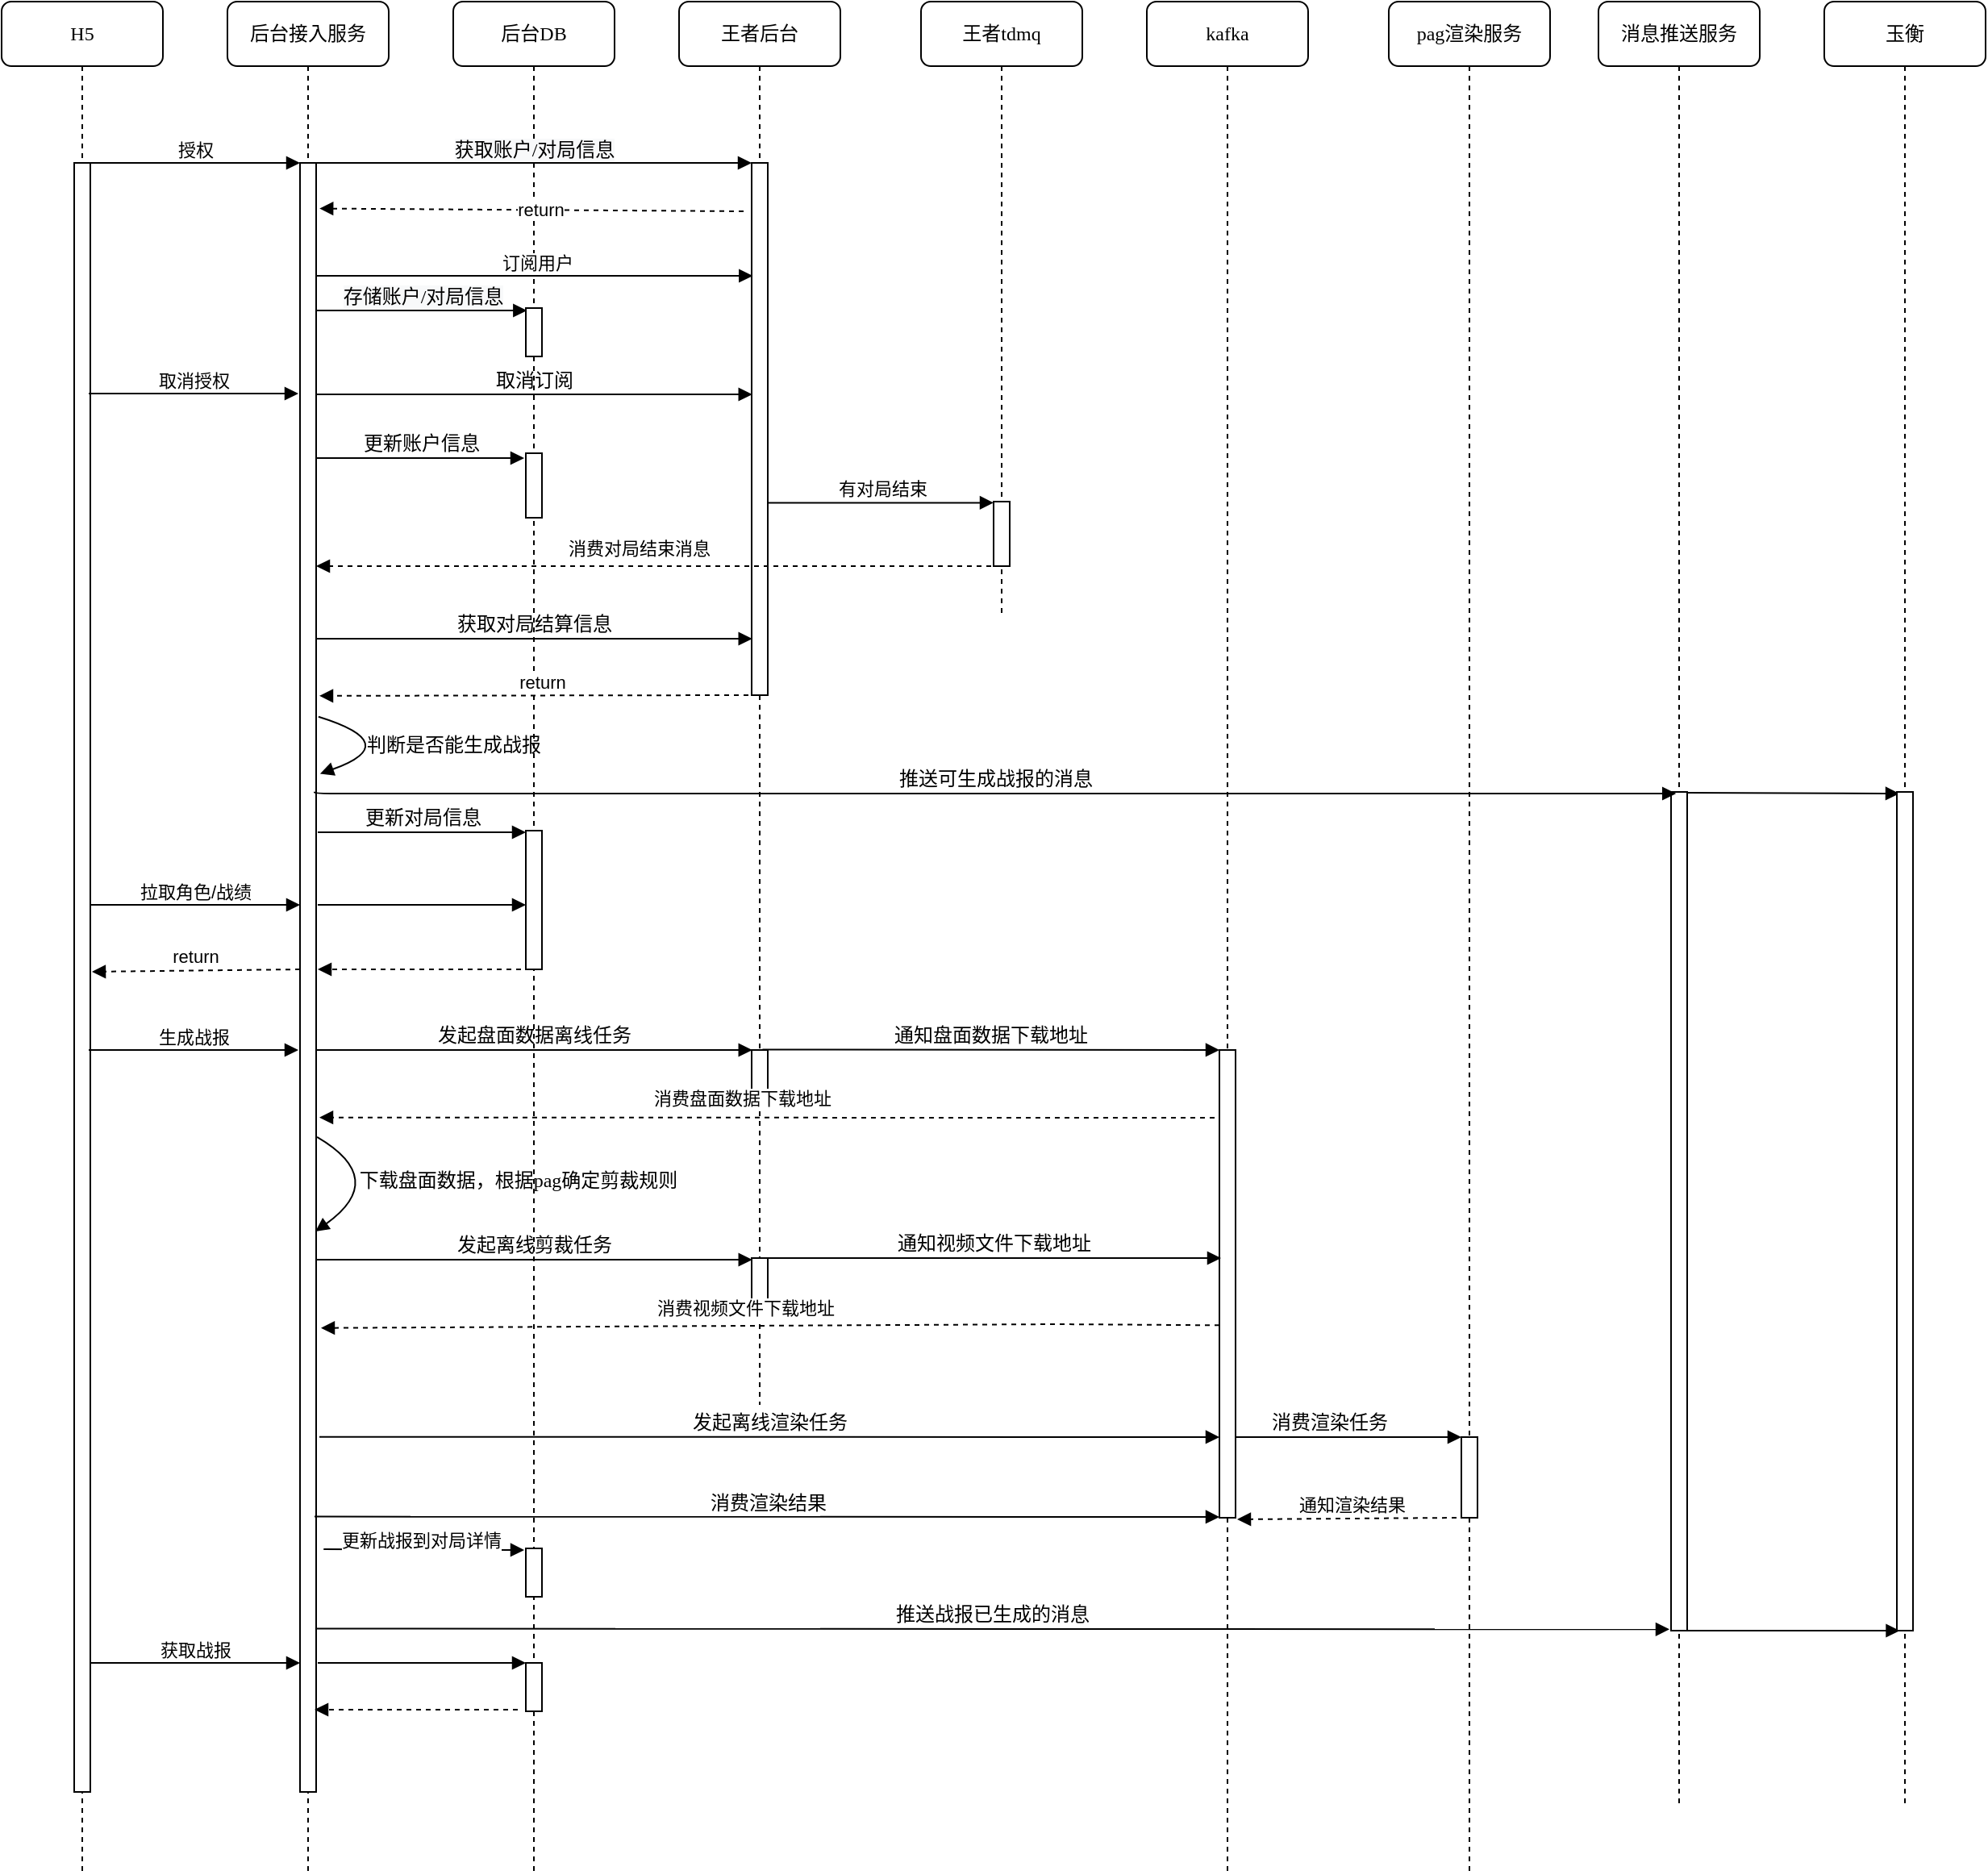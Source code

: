 <mxfile version="16.2.2" type="github">
  <diagram id="kgpKYQtTHZ0yAKxKKP6v" name="Page-1">
    <mxGraphModel dx="2062" dy="1122" grid="1" gridSize="10" guides="1" tooltips="1" connect="1" arrows="1" fold="1" page="1" pageScale="1" pageWidth="850" pageHeight="1100" math="0" shadow="0">
      <root>
        <mxCell id="0" />
        <mxCell id="1" parent="0" />
        <mxCell id="gCQaK-iXbJbx7i7A2uzR-228" value="后台接入服务" style="shape=umlLifeline;perimeter=lifelinePerimeter;whiteSpace=wrap;html=1;container=1;collapsible=0;recursiveResize=0;outlineConnect=0;rounded=1;shadow=0;comic=0;labelBackgroundColor=none;strokeWidth=1;fontFamily=Verdana;fontSize=12;align=center;" vertex="1" parent="1">
          <mxGeometry x="250" y="90" width="100" height="1160" as="geometry" />
        </mxCell>
        <mxCell id="gCQaK-iXbJbx7i7A2uzR-229" style="edgeStyle=orthogonalEdgeStyle;curved=1;orthogonalLoop=1;jettySize=auto;html=1;align=center;verticalAlign=bottom;" edge="1" parent="gCQaK-iXbJbx7i7A2uzR-228" source="gCQaK-iXbJbx7i7A2uzR-230" target="gCQaK-iXbJbx7i7A2uzR-228">
          <mxGeometry relative="1" as="geometry">
            <Array as="points">
              <mxPoint x="50" y="940" />
              <mxPoint x="50" y="940" />
            </Array>
          </mxGeometry>
        </mxCell>
        <mxCell id="gCQaK-iXbJbx7i7A2uzR-230" value="" style="html=1;points=[];perimeter=orthogonalPerimeter;rounded=0;shadow=0;comic=0;labelBackgroundColor=none;strokeWidth=1;fontFamily=Verdana;fontSize=12;align=center;" vertex="1" parent="gCQaK-iXbJbx7i7A2uzR-228">
          <mxGeometry x="45" y="100" width="10" height="1010" as="geometry" />
        </mxCell>
        <mxCell id="gCQaK-iXbJbx7i7A2uzR-231" value="判断是否能生成战报" style="html=1;verticalAlign=bottom;endArrow=block;entryX=1.245;entryY=0.375;labelBackgroundColor=none;fontFamily=Verdana;fontSize=12;edgeStyle=elbowEdgeStyle;elbow=vertical;exitX=1.145;exitY=0.34;exitDx=0;exitDy=0;exitPerimeter=0;entryDx=0;entryDy=0;entryPerimeter=0;curved=1;align=center;" edge="1" parent="gCQaK-iXbJbx7i7A2uzR-228" source="gCQaK-iXbJbx7i7A2uzR-230" target="gCQaK-iXbJbx7i7A2uzR-230">
          <mxGeometry x="0.002" y="32" relative="1" as="geometry">
            <mxPoint x="64.62" y="420" as="sourcePoint" />
            <mxPoint x="335.37" y="420.06" as="targetPoint" />
            <Array as="points">
              <mxPoint x="110" y="460" />
            </Array>
            <mxPoint x="19" y="-20" as="offset" />
          </mxGeometry>
        </mxCell>
        <mxCell id="gCQaK-iXbJbx7i7A2uzR-232" value="下载盘面数据，根据pag确定剪裁规则" style="html=1;verticalAlign=bottom;endArrow=block;entryX=0.955;entryY=0.656;labelBackgroundColor=none;fontFamily=Verdana;fontSize=12;edgeStyle=elbowEdgeStyle;elbow=horizontal;entryDx=0;entryDy=0;entryPerimeter=0;curved=1;exitX=1.055;exitY=0.598;exitDx=0;exitDy=0;exitPerimeter=0;" edge="1" parent="gCQaK-iXbJbx7i7A2uzR-228" source="gCQaK-iXbJbx7i7A2uzR-230" target="gCQaK-iXbJbx7i7A2uzR-230">
          <mxGeometry x="-0.041" y="81" relative="1" as="geometry">
            <mxPoint x="56" y="740" as="sourcePoint" />
            <mxPoint x="56.27" y="791" as="targetPoint" />
            <Array as="points">
              <mxPoint x="100" y="730" />
            </Array>
            <mxPoint x="33" y="-56" as="offset" />
          </mxGeometry>
        </mxCell>
        <mxCell id="gCQaK-iXbJbx7i7A2uzR-233" value="王者后台" style="shape=umlLifeline;perimeter=lifelinePerimeter;whiteSpace=wrap;html=1;container=1;collapsible=0;recursiveResize=0;outlineConnect=0;rounded=1;shadow=0;comic=0;labelBackgroundColor=none;strokeWidth=1;fontFamily=Verdana;fontSize=12;align=center;" vertex="1" parent="1">
          <mxGeometry x="530" y="90" width="100" height="870" as="geometry" />
        </mxCell>
        <mxCell id="gCQaK-iXbJbx7i7A2uzR-234" value="王者tdmq" style="shape=umlLifeline;perimeter=lifelinePerimeter;whiteSpace=wrap;html=1;container=1;collapsible=0;recursiveResize=0;outlineConnect=0;rounded=1;shadow=0;comic=0;labelBackgroundColor=none;strokeWidth=1;fontFamily=Verdana;fontSize=12;align=center;" vertex="1" parent="1">
          <mxGeometry x="680" y="90" width="100" height="380" as="geometry" />
        </mxCell>
        <mxCell id="gCQaK-iXbJbx7i7A2uzR-235" value="kafka" style="shape=umlLifeline;perimeter=lifelinePerimeter;whiteSpace=wrap;html=1;container=1;collapsible=0;recursiveResize=0;outlineConnect=0;rounded=1;shadow=0;comic=0;labelBackgroundColor=none;strokeWidth=1;fontFamily=Verdana;fontSize=12;align=center;" vertex="1" parent="1">
          <mxGeometry x="820" y="90" width="100" height="1160" as="geometry" />
        </mxCell>
        <mxCell id="gCQaK-iXbJbx7i7A2uzR-236" value="pag渲染服务" style="shape=umlLifeline;perimeter=lifelinePerimeter;whiteSpace=wrap;html=1;container=1;collapsible=0;recursiveResize=0;outlineConnect=0;rounded=1;shadow=0;comic=0;labelBackgroundColor=none;strokeWidth=1;fontFamily=Verdana;fontSize=12;align=center;" vertex="1" parent="1">
          <mxGeometry x="970" y="90" width="100" height="1160" as="geometry" />
        </mxCell>
        <mxCell id="gCQaK-iXbJbx7i7A2uzR-237" value="消息推送服务" style="shape=umlLifeline;perimeter=lifelinePerimeter;whiteSpace=wrap;html=1;container=1;collapsible=0;recursiveResize=0;outlineConnect=0;rounded=1;shadow=0;comic=0;labelBackgroundColor=none;strokeWidth=1;fontFamily=Verdana;fontSize=12;align=center;" vertex="1" parent="1">
          <mxGeometry x="1100" y="90" width="100" height="1120" as="geometry" />
        </mxCell>
        <mxCell id="gCQaK-iXbJbx7i7A2uzR-238" value="H5" style="shape=umlLifeline;perimeter=lifelinePerimeter;whiteSpace=wrap;html=1;container=1;collapsible=0;recursiveResize=0;outlineConnect=0;rounded=1;shadow=0;comic=0;labelBackgroundColor=none;strokeWidth=1;fontFamily=Verdana;fontSize=12;align=center;" vertex="1" parent="1">
          <mxGeometry x="110" y="90" width="100" height="1160" as="geometry" />
        </mxCell>
        <mxCell id="gCQaK-iXbJbx7i7A2uzR-239" value="" style="html=1;points=[];perimeter=orthogonalPerimeter;rounded=0;shadow=0;comic=0;labelBackgroundColor=none;strokeWidth=1;fontFamily=Verdana;fontSize=12;align=center;" vertex="1" parent="gCQaK-iXbJbx7i7A2uzR-238">
          <mxGeometry x="45" y="100" width="10" height="1010" as="geometry" />
        </mxCell>
        <mxCell id="gCQaK-iXbJbx7i7A2uzR-240" value="" style="html=1;verticalAlign=bottom;endArrow=block;entryX=0;entryY=0;labelBackgroundColor=none;fontFamily=Verdana;fontSize=12;edgeStyle=elbowEdgeStyle;elbow=vertical;" edge="1" parent="1" source="gCQaK-iXbJbx7i7A2uzR-239" target="gCQaK-iXbJbx7i7A2uzR-230">
          <mxGeometry relative="1" as="geometry">
            <mxPoint x="230" y="200" as="sourcePoint" />
          </mxGeometry>
        </mxCell>
        <mxCell id="gCQaK-iXbJbx7i7A2uzR-241" value="授权" style="edgeLabel;html=1;align=center;verticalAlign=bottom;resizable=0;points=[];" vertex="1" connectable="0" parent="gCQaK-iXbJbx7i7A2uzR-240">
          <mxGeometry x="0.169" y="-2" relative="1" as="geometry">
            <mxPoint x="-11" y="-2" as="offset" />
          </mxGeometry>
        </mxCell>
        <mxCell id="gCQaK-iXbJbx7i7A2uzR-242" value="玉衡" style="shape=umlLifeline;perimeter=lifelinePerimeter;whiteSpace=wrap;html=1;container=1;collapsible=0;recursiveResize=0;outlineConnect=0;rounded=1;shadow=0;comic=0;labelBackgroundColor=none;strokeWidth=1;fontFamily=Verdana;fontSize=12;align=center;" vertex="1" parent="1">
          <mxGeometry x="1240" y="90" width="100" height="1120" as="geometry" />
        </mxCell>
        <mxCell id="gCQaK-iXbJbx7i7A2uzR-243" value="后台DB" style="shape=umlLifeline;perimeter=lifelinePerimeter;whiteSpace=wrap;html=1;container=1;collapsible=0;recursiveResize=0;outlineConnect=0;rounded=1;shadow=0;comic=0;labelBackgroundColor=none;strokeWidth=1;fontFamily=Verdana;fontSize=12;align=center;" vertex="1" parent="1">
          <mxGeometry x="390" y="90" width="100" height="1160" as="geometry" />
        </mxCell>
        <mxCell id="gCQaK-iXbJbx7i7A2uzR-244" value="" style="html=1;points=[];perimeter=orthogonalPerimeter;rounded=0;shadow=0;comic=0;labelBackgroundColor=none;strokeWidth=1;fontFamily=Verdana;fontSize=12;align=center;" vertex="1" parent="1">
          <mxGeometry x="575" y="190" width="10" height="330" as="geometry" />
        </mxCell>
        <mxCell id="gCQaK-iXbJbx7i7A2uzR-245" value="" style="html=1;verticalAlign=bottom;endArrow=block;entryX=0;entryY=0;labelBackgroundColor=none;fontFamily=Verdana;fontSize=12;edgeStyle=elbowEdgeStyle;elbow=vertical;" edge="1" parent="1" source="gCQaK-iXbJbx7i7A2uzR-228">
          <mxGeometry relative="1" as="geometry">
            <mxPoint x="445" y="190" as="sourcePoint" />
            <mxPoint x="575" y="190" as="targetPoint" />
          </mxGeometry>
        </mxCell>
        <mxCell id="gCQaK-iXbJbx7i7A2uzR-246" value="&lt;span style=&quot;font-family: &amp;#34;verdana&amp;#34; ; font-size: 12px ; background-color: rgb(248 , 249 , 250)&quot;&gt;获取账户/对局信息&lt;/span&gt;" style="edgeLabel;html=1;align=center;verticalAlign=bottom;resizable=0;points=[];" vertex="1" connectable="0" parent="gCQaK-iXbJbx7i7A2uzR-245">
          <mxGeometry x="0.018" relative="1" as="geometry">
            <mxPoint as="offset" />
          </mxGeometry>
        </mxCell>
        <mxCell id="gCQaK-iXbJbx7i7A2uzR-247" value="" style="endArrow=block;html=1;fontFamily=Verdana;fontSize=12;verticalAlign=bottom;labelBackgroundColor=none;dashed=1;" edge="1" parent="1" source="gCQaK-iXbJbx7i7A2uzR-234" target="gCQaK-iXbJbx7i7A2uzR-230">
          <mxGeometry width="50" height="50" relative="1" as="geometry">
            <mxPoint x="707" y="449.995" as="sourcePoint" />
            <mxPoint x="440" y="451.09" as="targetPoint" />
            <Array as="points">
              <mxPoint x="650" y="440" />
            </Array>
          </mxGeometry>
        </mxCell>
        <mxCell id="gCQaK-iXbJbx7i7A2uzR-248" value="消费对局结束消息" style="edgeLabel;html=1;align=center;verticalAlign=bottom;resizable=0;points=[];" vertex="1" connectable="0" parent="gCQaK-iXbJbx7i7A2uzR-247">
          <mxGeometry x="0.057" y="-3" relative="1" as="geometry">
            <mxPoint as="offset" />
          </mxGeometry>
        </mxCell>
        <mxCell id="gCQaK-iXbJbx7i7A2uzR-249" value="" style="html=1;verticalAlign=middle;endArrow=block;labelBackgroundColor=none;fontFamily=Verdana;fontSize=12;edgeStyle=elbowEdgeStyle;elbow=vertical;align=center;labelBorderColor=none;entryX=0.067;entryY=0.393;entryDx=0;entryDy=0;entryPerimeter=0;" edge="1" parent="1">
          <mxGeometry relative="1" as="geometry">
            <mxPoint x="305" y="260" as="sourcePoint" />
            <mxPoint x="575.67" y="259.285" as="targetPoint" />
            <Array as="points">
              <mxPoint x="465" y="260" />
              <mxPoint x="455" y="283" />
            </Array>
          </mxGeometry>
        </mxCell>
        <mxCell id="gCQaK-iXbJbx7i7A2uzR-250" value="订阅用户" style="edgeLabel;html=1;align=center;verticalAlign=bottom;resizable=0;points=[];" vertex="1" connectable="0" parent="gCQaK-iXbJbx7i7A2uzR-249">
          <mxGeometry x="0.007" relative="1" as="geometry">
            <mxPoint as="offset" />
          </mxGeometry>
        </mxCell>
        <mxCell id="gCQaK-iXbJbx7i7A2uzR-251" value="&lt;meta charset=&quot;utf-8&quot;&gt;&lt;span style=&quot;color: rgb(0, 0, 0); font-family: verdana; font-size: 12px; font-style: normal; font-weight: 400; letter-spacing: normal; text-align: center; text-indent: 0px; text-transform: none; word-spacing: 0px; background-color: rgb(248, 249, 250); display: inline; float: none;&quot;&gt;存储账户/对局信息&lt;/span&gt;" style="html=1;verticalAlign=bottom;endArrow=block;labelBackgroundColor=none;fontFamily=Verdana;fontSize=12;edgeStyle=elbowEdgeStyle;elbow=vertical;entryX=-0.333;entryY=0.008;entryDx=0;entryDy=0;entryPerimeter=0;" edge="1" parent="1" source="gCQaK-iXbJbx7i7A2uzR-230">
          <mxGeometry relative="1" as="geometry">
            <mxPoint x="308" y="283" as="sourcePoint" />
            <mxPoint x="435.67" y="281.72" as="targetPoint" />
            <Array as="points" />
          </mxGeometry>
        </mxCell>
        <mxCell id="gCQaK-iXbJbx7i7A2uzR-252" value="" style="html=1;verticalAlign=bottom;endArrow=block;entryX=0;entryY=0;labelBackgroundColor=none;fontFamily=Verdana;fontSize=12;edgeStyle=elbowEdgeStyle;elbow=vertical;" edge="1" parent="1">
          <mxGeometry relative="1" as="geometry">
            <mxPoint x="164" y="333" as="sourcePoint" />
            <mxPoint x="294" y="333" as="targetPoint" />
          </mxGeometry>
        </mxCell>
        <mxCell id="gCQaK-iXbJbx7i7A2uzR-253" value="取消授权" style="edgeLabel;html=1;align=center;verticalAlign=bottom;resizable=0;points=[];" vertex="1" connectable="0" parent="gCQaK-iXbJbx7i7A2uzR-252">
          <mxGeometry x="0.169" y="-2" relative="1" as="geometry">
            <mxPoint x="-11" y="-2" as="offset" />
          </mxGeometry>
        </mxCell>
        <mxCell id="gCQaK-iXbJbx7i7A2uzR-254" value="取消订阅" style="html=1;verticalAlign=bottom;endArrow=block;entryX=0;entryY=0;labelBackgroundColor=none;fontFamily=Verdana;fontSize=12;edgeStyle=elbowEdgeStyle;elbow=vertical;exitX=0.9;exitY=0.478;exitDx=0;exitDy=0;exitPerimeter=0;" edge="1" parent="1">
          <mxGeometry relative="1" as="geometry">
            <mxPoint x="304.63" y="333.5" as="sourcePoint" />
            <mxPoint x="575.38" y="333.56" as="targetPoint" />
          </mxGeometry>
        </mxCell>
        <mxCell id="gCQaK-iXbJbx7i7A2uzR-255" value="更新账户信息" style="html=1;verticalAlign=bottom;endArrow=block;labelBackgroundColor=none;fontFamily=Verdana;fontSize=12;edgeStyle=elbowEdgeStyle;elbow=horizontal;" edge="1" parent="1">
          <mxGeometry relative="1" as="geometry">
            <mxPoint x="305" y="373" as="sourcePoint" />
            <mxPoint x="434" y="373" as="targetPoint" />
            <Array as="points" />
          </mxGeometry>
        </mxCell>
        <mxCell id="gCQaK-iXbJbx7i7A2uzR-256" value="" style="html=1;verticalAlign=bottom;endArrow=block;entryX=0;entryY=0;labelBackgroundColor=none;fontFamily=Verdana;fontSize=12;edgeStyle=elbowEdgeStyle;elbow=vertical;" edge="1" parent="1">
          <mxGeometry relative="1" as="geometry">
            <mxPoint x="165" y="650" as="sourcePoint" />
            <mxPoint x="295" y="650" as="targetPoint" />
          </mxGeometry>
        </mxCell>
        <mxCell id="gCQaK-iXbJbx7i7A2uzR-257" value="拉取角色/战绩" style="edgeLabel;html=1;align=center;verticalAlign=bottom;resizable=0;points=[];" vertex="1" connectable="0" parent="gCQaK-iXbJbx7i7A2uzR-256">
          <mxGeometry x="0.169" y="-2" relative="1" as="geometry">
            <mxPoint x="-11" y="-2" as="offset" />
          </mxGeometry>
        </mxCell>
        <mxCell id="gCQaK-iXbJbx7i7A2uzR-258" value="" style="html=1;verticalAlign=bottom;endArrow=block;entryX=0;entryY=0;labelBackgroundColor=none;fontFamily=Verdana;fontSize=12;edgeStyle=elbowEdgeStyle;elbow=vertical;" edge="1" parent="1">
          <mxGeometry relative="1" as="geometry">
            <mxPoint x="164" y="740" as="sourcePoint" />
            <mxPoint x="294" y="740" as="targetPoint" />
          </mxGeometry>
        </mxCell>
        <mxCell id="gCQaK-iXbJbx7i7A2uzR-259" value="生成战报" style="edgeLabel;html=1;align=center;verticalAlign=bottom;resizable=0;points=[];" vertex="1" connectable="0" parent="gCQaK-iXbJbx7i7A2uzR-258">
          <mxGeometry x="0.169" y="-2" relative="1" as="geometry">
            <mxPoint x="-11" y="-2" as="offset" />
          </mxGeometry>
        </mxCell>
        <mxCell id="gCQaK-iXbJbx7i7A2uzR-260" value="" style="html=1;verticalAlign=bottom;endArrow=block;entryX=0;entryY=0;labelBackgroundColor=none;fontFamily=Verdana;fontSize=12;edgeStyle=elbowEdgeStyle;elbow=vertical;" edge="1" parent="1">
          <mxGeometry relative="1" as="geometry">
            <mxPoint x="165" y="1120" as="sourcePoint" />
            <mxPoint x="295" y="1120" as="targetPoint" />
          </mxGeometry>
        </mxCell>
        <mxCell id="gCQaK-iXbJbx7i7A2uzR-261" value="获取战报" style="edgeLabel;html=1;align=center;verticalAlign=bottom;resizable=0;points=[];" vertex="1" connectable="0" parent="gCQaK-iXbJbx7i7A2uzR-260">
          <mxGeometry x="0.169" y="-2" relative="1" as="geometry">
            <mxPoint x="-11" y="-2" as="offset" />
          </mxGeometry>
        </mxCell>
        <mxCell id="gCQaK-iXbJbx7i7A2uzR-262" value="" style="html=1;points=[];perimeter=orthogonalPerimeter;rounded=0;shadow=0;comic=0;labelBackgroundColor=none;strokeWidth=1;fontFamily=Verdana;fontSize=12;align=center;" vertex="1" parent="1">
          <mxGeometry x="435" y="280" width="10" height="30" as="geometry" />
        </mxCell>
        <mxCell id="gCQaK-iXbJbx7i7A2uzR-263" value="" style="html=1;points=[];perimeter=orthogonalPerimeter;rounded=0;shadow=0;comic=0;labelBackgroundColor=none;strokeWidth=1;fontFamily=Verdana;fontSize=12;align=center;" vertex="1" parent="1">
          <mxGeometry x="435" y="370" width="10" height="40" as="geometry" />
        </mxCell>
        <mxCell id="gCQaK-iXbJbx7i7A2uzR-264" value="" style="html=1;verticalAlign=bottom;endArrow=block;labelBackgroundColor=none;fontFamily=Verdana;fontSize=12;edgeStyle=elbowEdgeStyle;elbow=horizontal;" edge="1" parent="1">
          <mxGeometry relative="1" as="geometry">
            <mxPoint x="306" y="650" as="sourcePoint" />
            <mxPoint x="435" y="650" as="targetPoint" />
            <Array as="points" />
          </mxGeometry>
        </mxCell>
        <mxCell id="gCQaK-iXbJbx7i7A2uzR-265" value="" style="endArrow=block;html=1;fontFamily=Verdana;fontSize=12;verticalAlign=bottom;labelBackgroundColor=none;dashed=1;" edge="1" parent="1">
          <mxGeometry width="50" height="50" relative="1" as="geometry">
            <mxPoint x="432" y="690" as="sourcePoint" />
            <mxPoint x="306" y="690" as="targetPoint" />
          </mxGeometry>
        </mxCell>
        <mxCell id="gCQaK-iXbJbx7i7A2uzR-266" value="" style="endArrow=block;html=1;fontFamily=Verdana;fontSize=12;verticalAlign=bottom;labelBackgroundColor=none;dashed=1;exitX=0;exitY=0.296;exitDx=0;exitDy=0;exitPerimeter=0;" edge="1" parent="1">
          <mxGeometry width="50" height="50" relative="1" as="geometry">
            <mxPoint x="295" y="690" as="sourcePoint" />
            <mxPoint x="166" y="691.48" as="targetPoint" />
          </mxGeometry>
        </mxCell>
        <mxCell id="gCQaK-iXbJbx7i7A2uzR-267" value="return" style="edgeLabel;html=1;align=center;verticalAlign=bottom;resizable=0;points=[];" vertex="1" connectable="0" parent="gCQaK-iXbJbx7i7A2uzR-266">
          <mxGeometry x="0.013" relative="1" as="geometry">
            <mxPoint as="offset" />
          </mxGeometry>
        </mxCell>
        <mxCell id="gCQaK-iXbJbx7i7A2uzR-268" value="" style="html=1;verticalAlign=middle;endArrow=block;labelBackgroundColor=none;fontFamily=Verdana;fontSize=12;edgeStyle=elbowEdgeStyle;elbow=vertical;align=center;labelBorderColor=none;entryX=0.067;entryY=0.393;entryDx=0;entryDy=0;entryPerimeter=0;" edge="1" parent="1" source="gCQaK-iXbJbx7i7A2uzR-244">
          <mxGeometry relative="1" as="geometry">
            <mxPoint x="590" y="400" as="sourcePoint" />
            <mxPoint x="725" y="400.005" as="targetPoint" />
            <Array as="points">
              <mxPoint x="614.33" y="400.72" />
              <mxPoint x="604.33" y="423.72" />
            </Array>
          </mxGeometry>
        </mxCell>
        <mxCell id="gCQaK-iXbJbx7i7A2uzR-269" value="有对局结束" style="edgeLabel;html=1;align=center;verticalAlign=bottom;resizable=0;points=[];" vertex="1" connectable="0" parent="gCQaK-iXbJbx7i7A2uzR-268">
          <mxGeometry x="0.007" relative="1" as="geometry">
            <mxPoint as="offset" />
          </mxGeometry>
        </mxCell>
        <mxCell id="gCQaK-iXbJbx7i7A2uzR-270" value="" style="html=1;points=[];perimeter=orthogonalPerimeter;rounded=0;shadow=0;comic=0;labelBackgroundColor=none;strokeWidth=1;fontFamily=Verdana;fontSize=12;align=center;" vertex="1" parent="1">
          <mxGeometry x="725" y="400" width="10" height="40" as="geometry" />
        </mxCell>
        <mxCell id="gCQaK-iXbJbx7i7A2uzR-271" value="获取对局结算信息" style="html=1;verticalAlign=bottom;endArrow=block;entryX=0;entryY=0;labelBackgroundColor=none;fontFamily=Verdana;fontSize=12;edgeStyle=elbowEdgeStyle;elbow=vertical;exitX=0.9;exitY=0.478;exitDx=0;exitDy=0;exitPerimeter=0;" edge="1" parent="1">
          <mxGeometry relative="1" as="geometry">
            <mxPoint x="304.62" y="485" as="sourcePoint" />
            <mxPoint x="575.37" y="485.06" as="targetPoint" />
          </mxGeometry>
        </mxCell>
        <mxCell id="gCQaK-iXbJbx7i7A2uzR-272" value="" style="html=1;points=[];perimeter=orthogonalPerimeter;rounded=0;shadow=0;comic=0;labelBackgroundColor=none;strokeWidth=1;fontFamily=Verdana;fontSize=12;align=center;" vertex="1" parent="1">
          <mxGeometry x="435" y="604" width="10" height="86" as="geometry" />
        </mxCell>
        <mxCell id="gCQaK-iXbJbx7i7A2uzR-273" value="" style="endArrow=block;html=1;fontFamily=Verdana;fontSize=12;verticalAlign=bottom;labelBackgroundColor=none;dashed=1;entryX=1.209;entryY=0.028;entryDx=0;entryDy=0;entryPerimeter=0;" edge="1" parent="1" target="gCQaK-iXbJbx7i7A2uzR-230">
          <mxGeometry width="50" height="50" relative="1" as="geometry">
            <mxPoint x="570" y="220" as="sourcePoint" />
            <mxPoint x="363.67" y="220" as="targetPoint" />
          </mxGeometry>
        </mxCell>
        <mxCell id="gCQaK-iXbJbx7i7A2uzR-274" value="return" style="edgeLabel;html=1;align=center;verticalAlign=middle;resizable=0;points=[];" vertex="1" connectable="0" parent="gCQaK-iXbJbx7i7A2uzR-273">
          <mxGeometry x="-0.038" relative="1" as="geometry">
            <mxPoint as="offset" />
          </mxGeometry>
        </mxCell>
        <mxCell id="gCQaK-iXbJbx7i7A2uzR-275" value="" style="endArrow=block;html=1;fontFamily=Verdana;fontSize=12;verticalAlign=bottom;labelBackgroundColor=none;dashed=1;entryX=0.9;entryY=0.038;entryDx=0;entryDy=0;entryPerimeter=0;" edge="1" parent="1">
          <mxGeometry width="50" height="50" relative="1" as="geometry">
            <mxPoint x="573" y="520" as="sourcePoint" />
            <mxPoint x="307" y="520.4" as="targetPoint" />
          </mxGeometry>
        </mxCell>
        <mxCell id="gCQaK-iXbJbx7i7A2uzR-276" value="return" style="edgeLabel;html=1;align=center;verticalAlign=bottom;resizable=0;points=[];" vertex="1" connectable="0" parent="gCQaK-iXbJbx7i7A2uzR-275">
          <mxGeometry x="-0.038" relative="1" as="geometry">
            <mxPoint as="offset" />
          </mxGeometry>
        </mxCell>
        <mxCell id="gCQaK-iXbJbx7i7A2uzR-277" value="更新对局信息" style="html=1;verticalAlign=bottom;endArrow=block;labelBackgroundColor=none;fontFamily=Verdana;fontSize=12;edgeStyle=elbowEdgeStyle;elbow=horizontal;" edge="1" parent="1">
          <mxGeometry relative="1" as="geometry">
            <mxPoint x="306" y="605" as="sourcePoint" />
            <mxPoint x="435" y="605" as="targetPoint" />
            <Array as="points">
              <mxPoint x="371" y="635.5" />
            </Array>
          </mxGeometry>
        </mxCell>
        <mxCell id="gCQaK-iXbJbx7i7A2uzR-278" value="" style="html=1;points=[];perimeter=orthogonalPerimeter;rounded=0;shadow=0;comic=0;labelBackgroundColor=none;strokeWidth=1;fontFamily=Verdana;fontSize=12;align=center;" vertex="1" parent="1">
          <mxGeometry x="1145" y="580" width="10" height="520" as="geometry" />
        </mxCell>
        <mxCell id="gCQaK-iXbJbx7i7A2uzR-279" value="推送可生成战报的消息" style="html=1;verticalAlign=bottom;endArrow=block;entryX=-0.418;entryY=0.046;labelBackgroundColor=none;fontFamily=Verdana;fontSize=12;edgeStyle=elbowEdgeStyle;elbow=vertical;exitX=0.9;exitY=0.386;exitDx=0;exitDy=0;exitPerimeter=0;entryDx=0;entryDy=0;entryPerimeter=0;" edge="1" parent="1" source="gCQaK-iXbJbx7i7A2uzR-230">
          <mxGeometry relative="1" as="geometry">
            <mxPoint x="311.91" y="580" as="sourcePoint" />
            <mxPoint x="1148.1" y="580.7" as="targetPoint" />
            <Array as="points">
              <mxPoint x="1148.28" y="581" />
            </Array>
          </mxGeometry>
        </mxCell>
        <mxCell id="gCQaK-iXbJbx7i7A2uzR-280" value="" style="html=1;verticalAlign=bottom;endArrow=block;labelBackgroundColor=none;fontFamily=Verdana;fontSize=12;edgeStyle=elbowEdgeStyle;elbow=vertical;exitX=1.273;exitY=0.119;exitDx=0;exitDy=0;exitPerimeter=0;" edge="1" parent="1">
          <mxGeometry relative="1" as="geometry">
            <mxPoint x="1154.73" y="580.55" as="sourcePoint" />
            <mxPoint x="1286.5" y="581" as="targetPoint" />
            <Array as="points" />
          </mxGeometry>
        </mxCell>
        <mxCell id="gCQaK-iXbJbx7i7A2uzR-281" value="发起盘面数据离线任务" style="html=1;verticalAlign=bottom;endArrow=block;entryX=0;entryY=0;labelBackgroundColor=none;fontFamily=Verdana;fontSize=12;edgeStyle=elbowEdgeStyle;elbow=vertical;exitX=0.9;exitY=0.478;exitDx=0;exitDy=0;exitPerimeter=0;" edge="1" parent="1">
          <mxGeometry relative="1" as="geometry">
            <mxPoint x="304.63" y="740" as="sourcePoint" />
            <mxPoint x="575.38" y="740.06" as="targetPoint" />
          </mxGeometry>
        </mxCell>
        <mxCell id="gCQaK-iXbJbx7i7A2uzR-282" value="发起离线剪裁任务" style="html=1;verticalAlign=bottom;endArrow=block;entryX=0;entryY=0;labelBackgroundColor=none;fontFamily=Verdana;fontSize=12;edgeStyle=elbowEdgeStyle;elbow=vertical;exitX=0.9;exitY=0.478;exitDx=0;exitDy=0;exitPerimeter=0;" edge="1" parent="1">
          <mxGeometry relative="1" as="geometry">
            <mxPoint x="304.63" y="870" as="sourcePoint" />
            <mxPoint x="575.38" y="870.06" as="targetPoint" />
          </mxGeometry>
        </mxCell>
        <mxCell id="gCQaK-iXbJbx7i7A2uzR-283" value="" style="html=1;points=[];perimeter=orthogonalPerimeter;rounded=0;shadow=0;comic=0;labelBackgroundColor=none;strokeWidth=1;fontFamily=Verdana;fontSize=12;align=center;" vertex="1" parent="1">
          <mxGeometry x="865" y="740" width="10" height="290" as="geometry" />
        </mxCell>
        <mxCell id="gCQaK-iXbJbx7i7A2uzR-284" value="通知盘面数据下载地址" style="html=1;verticalAlign=bottom;endArrow=block;labelBackgroundColor=none;fontFamily=Verdana;fontSize=12;edgeStyle=elbowEdgeStyle;elbow=vertical;exitX=0.673;exitY=-0.009;exitDx=0;exitDy=0;exitPerimeter=0;" edge="1" parent="1" source="gCQaK-iXbJbx7i7A2uzR-285">
          <mxGeometry relative="1" as="geometry">
            <mxPoint x="590.0" y="740" as="sourcePoint" />
            <mxPoint x="865" y="740" as="targetPoint" />
          </mxGeometry>
        </mxCell>
        <mxCell id="gCQaK-iXbJbx7i7A2uzR-285" value="" style="html=1;points=[];perimeter=orthogonalPerimeter;rounded=0;shadow=0;comic=0;labelBackgroundColor=none;strokeWidth=1;fontFamily=Verdana;fontSize=12;align=center;" vertex="1" parent="1">
          <mxGeometry x="575" y="740" width="10" height="30" as="geometry" />
        </mxCell>
        <mxCell id="gCQaK-iXbJbx7i7A2uzR-286" value="" style="html=1;points=[];perimeter=orthogonalPerimeter;rounded=0;shadow=0;comic=0;labelBackgroundColor=none;strokeWidth=1;fontFamily=Verdana;fontSize=12;align=center;" vertex="1" parent="1">
          <mxGeometry x="575" y="869" width="10" height="30" as="geometry" />
        </mxCell>
        <mxCell id="gCQaK-iXbJbx7i7A2uzR-287" value="" style="endArrow=block;html=1;fontFamily=Verdana;fontSize=12;verticalAlign=bottom;labelBackgroundColor=none;dashed=1;entryX=1.2;entryY=0.586;entryDx=0;entryDy=0;entryPerimeter=0;" edge="1" parent="1" target="gCQaK-iXbJbx7i7A2uzR-230">
          <mxGeometry width="50" height="50" relative="1" as="geometry">
            <mxPoint x="862" y="782" as="sourcePoint" />
            <mxPoint x="420" y="779.5" as="targetPoint" />
            <Array as="points" />
          </mxGeometry>
        </mxCell>
        <mxCell id="gCQaK-iXbJbx7i7A2uzR-288" value="消费盘面数据下载地址" style="edgeLabel;html=1;align=center;verticalAlign=bottom;resizable=0;points=[];" vertex="1" connectable="0" parent="gCQaK-iXbJbx7i7A2uzR-287">
          <mxGeometry x="0.057" y="-3" relative="1" as="geometry">
            <mxPoint as="offset" />
          </mxGeometry>
        </mxCell>
        <mxCell id="gCQaK-iXbJbx7i7A2uzR-289" value="通知视频文件下载地址" style="html=1;verticalAlign=bottom;endArrow=block;labelBackgroundColor=none;fontFamily=Verdana;fontSize=12;edgeStyle=elbowEdgeStyle;elbow=vertical;exitX=0.673;exitY=-0.009;exitDx=0;exitDy=0;exitPerimeter=0;" edge="1" parent="1">
          <mxGeometry relative="1" as="geometry">
            <mxPoint x="582.73" y="869" as="sourcePoint" />
            <mxPoint x="866" y="869.27" as="targetPoint" />
          </mxGeometry>
        </mxCell>
        <mxCell id="gCQaK-iXbJbx7i7A2uzR-290" value="" style="endArrow=block;html=1;fontFamily=Verdana;fontSize=12;verticalAlign=bottom;labelBackgroundColor=none;dashed=1;entryX=1.2;entryY=0.586;entryDx=0;entryDy=0;entryPerimeter=0;exitX=-0.1;exitY=0.098;exitDx=0;exitDy=0;exitPerimeter=0;" edge="1" parent="1">
          <mxGeometry width="50" height="50" relative="1" as="geometry">
            <mxPoint x="865" y="910.68" as="sourcePoint" />
            <mxPoint x="308" y="912.36" as="targetPoint" />
            <Array as="points">
              <mxPoint x="766" y="910" />
            </Array>
          </mxGeometry>
        </mxCell>
        <mxCell id="gCQaK-iXbJbx7i7A2uzR-291" value="消费视频文件下载地址" style="edgeLabel;html=1;align=center;verticalAlign=bottom;resizable=0;points=[];" vertex="1" connectable="0" parent="gCQaK-iXbJbx7i7A2uzR-290">
          <mxGeometry x="0.057" y="-3" relative="1" as="geometry">
            <mxPoint as="offset" />
          </mxGeometry>
        </mxCell>
        <mxCell id="gCQaK-iXbJbx7i7A2uzR-292" value="" style="html=1;points=[];perimeter=orthogonalPerimeter;rounded=0;shadow=0;comic=0;labelBackgroundColor=none;strokeWidth=1;fontFamily=Verdana;fontSize=12;align=center;" vertex="1" parent="1">
          <mxGeometry x="1015" y="980" width="10" height="50" as="geometry" />
        </mxCell>
        <mxCell id="gCQaK-iXbJbx7i7A2uzR-293" value="发起离线渲染任务" style="html=1;verticalAlign=bottom;endArrow=block;labelBackgroundColor=none;fontFamily=Verdana;fontSize=12;edgeStyle=elbowEdgeStyle;elbow=vertical;exitX=1.2;exitY=0.782;exitDx=0;exitDy=0;exitPerimeter=0;" edge="1" parent="1" source="gCQaK-iXbJbx7i7A2uzR-230">
          <mxGeometry relative="1" as="geometry">
            <mxPoint x="309.25" y="980" as="sourcePoint" />
            <mxPoint x="865" y="980" as="targetPoint" />
          </mxGeometry>
        </mxCell>
        <mxCell id="gCQaK-iXbJbx7i7A2uzR-294" value="消费渲染任务" style="html=1;verticalAlign=bottom;endArrow=block;labelBackgroundColor=none;fontFamily=Verdana;fontSize=12;edgeStyle=elbowEdgeStyle;elbow=vertical;" edge="1" parent="1">
          <mxGeometry relative="1" as="geometry">
            <mxPoint x="890" y="980" as="sourcePoint" />
            <mxPoint x="1015" y="980" as="targetPoint" />
            <Array as="points">
              <mxPoint x="870" y="980" />
            </Array>
          </mxGeometry>
        </mxCell>
        <mxCell id="gCQaK-iXbJbx7i7A2uzR-295" value="" style="endArrow=block;html=1;fontFamily=Verdana;fontSize=12;verticalAlign=bottom;labelBackgroundColor=none;dashed=1;" edge="1" parent="1">
          <mxGeometry width="50" height="50" relative="1" as="geometry">
            <mxPoint x="1012" y="1030" as="sourcePoint" />
            <mxPoint x="876" y="1031" as="targetPoint" />
          </mxGeometry>
        </mxCell>
        <mxCell id="gCQaK-iXbJbx7i7A2uzR-296" value="通知渲染结果" style="edgeLabel;html=1;align=center;verticalAlign=bottom;resizable=0;points=[];" vertex="1" connectable="0" parent="gCQaK-iXbJbx7i7A2uzR-295">
          <mxGeometry x="-0.038" relative="1" as="geometry">
            <mxPoint as="offset" />
          </mxGeometry>
        </mxCell>
        <mxCell id="gCQaK-iXbJbx7i7A2uzR-297" value="消费渲染结果" style="html=1;verticalAlign=bottom;endArrow=block;labelBackgroundColor=none;fontFamily=Verdana;fontSize=12;edgeStyle=elbowEdgeStyle;elbow=vertical;exitX=0.9;exitY=0.831;exitDx=0;exitDy=0;exitPerimeter=0;" edge="1" parent="1" source="gCQaK-iXbJbx7i7A2uzR-230">
          <mxGeometry relative="1" as="geometry">
            <mxPoint x="310" y="1030" as="sourcePoint" />
            <mxPoint x="865" y="1030" as="targetPoint" />
          </mxGeometry>
        </mxCell>
        <mxCell id="gCQaK-iXbJbx7i7A2uzR-298" value="推送战报已生成的消息" style="html=1;verticalAlign=bottom;endArrow=block;labelBackgroundColor=none;fontFamily=Verdana;fontSize=12;edgeStyle=elbowEdgeStyle;elbow=vertical;exitX=0.945;exitY=0.872;exitDx=0;exitDy=0;exitPerimeter=0;" edge="1" parent="1">
          <mxGeometry relative="1" as="geometry">
            <mxPoint x="304.45" y="1098.72" as="sourcePoint" />
            <mxPoint x="1144" y="1099" as="targetPoint" />
            <Array as="points">
              <mxPoint x="1154.23" y="1099.14" />
            </Array>
          </mxGeometry>
        </mxCell>
        <mxCell id="gCQaK-iXbJbx7i7A2uzR-299" value="" style="html=1;points=[];perimeter=orthogonalPerimeter;rounded=0;shadow=0;comic=0;labelBackgroundColor=none;strokeWidth=1;fontFamily=Verdana;fontSize=12;align=center;" vertex="1" parent="1">
          <mxGeometry x="435" y="1049" width="10" height="30" as="geometry" />
        </mxCell>
        <mxCell id="gCQaK-iXbJbx7i7A2uzR-300" value="" style="html=1;verticalAlign=bottom;endArrow=block;labelBackgroundColor=none;fontFamily=Verdana;fontSize=12;edgeStyle=elbowEdgeStyle;elbow=vertical;exitX=1.464;exitY=0.851;exitDx=0;exitDy=0;exitPerimeter=0;" edge="1" parent="1" source="gCQaK-iXbJbx7i7A2uzR-230">
          <mxGeometry relative="1" as="geometry">
            <mxPoint x="312" y="1050" as="sourcePoint" />
            <mxPoint x="434" y="1050" as="targetPoint" />
            <Array as="points" />
          </mxGeometry>
        </mxCell>
        <mxCell id="gCQaK-iXbJbx7i7A2uzR-301" value="更新战报到对局详情" style="edgeLabel;html=1;align=center;verticalAlign=bottom;resizable=0;points=[];" vertex="1" connectable="0" parent="gCQaK-iXbJbx7i7A2uzR-300">
          <mxGeometry x="-0.031" y="-2" relative="1" as="geometry">
            <mxPoint as="offset" />
          </mxGeometry>
        </mxCell>
        <mxCell id="gCQaK-iXbJbx7i7A2uzR-302" value="" style="html=1;points=[];perimeter=orthogonalPerimeter;rounded=0;shadow=0;comic=0;labelBackgroundColor=none;strokeWidth=1;fontFamily=Verdana;fontSize=12;align=center;" vertex="1" parent="1">
          <mxGeometry x="1285" y="580" width="10" height="520" as="geometry" />
        </mxCell>
        <mxCell id="gCQaK-iXbJbx7i7A2uzR-303" value="" style="html=1;verticalAlign=bottom;endArrow=block;labelBackgroundColor=none;fontFamily=Verdana;fontSize=12;edgeStyle=elbowEdgeStyle;elbow=vertical;exitX=1.273;exitY=0.119;exitDx=0;exitDy=0;exitPerimeter=0;" edge="1" parent="1">
          <mxGeometry relative="1" as="geometry">
            <mxPoint x="1155" y="1100" as="sourcePoint" />
            <mxPoint x="1286.77" y="1100.45" as="targetPoint" />
            <Array as="points" />
          </mxGeometry>
        </mxCell>
        <mxCell id="gCQaK-iXbJbx7i7A2uzR-304" value="" style="html=1;points=[];perimeter=orthogonalPerimeter;rounded=0;shadow=0;comic=0;labelBackgroundColor=none;strokeWidth=1;fontFamily=Verdana;fontSize=12;align=center;" vertex="1" parent="1">
          <mxGeometry x="435" y="1120" width="10" height="30" as="geometry" />
        </mxCell>
        <mxCell id="gCQaK-iXbJbx7i7A2uzR-305" value="" style="html=1;verticalAlign=bottom;endArrow=block;labelBackgroundColor=none;fontFamily=Verdana;fontSize=12;edgeStyle=elbowEdgeStyle;elbow=horizontal;" edge="1" parent="1">
          <mxGeometry relative="1" as="geometry">
            <mxPoint x="306" y="1120" as="sourcePoint" />
            <mxPoint x="435" y="1120" as="targetPoint" />
            <Array as="points">
              <mxPoint x="390" y="1610" />
            </Array>
          </mxGeometry>
        </mxCell>
        <mxCell id="gCQaK-iXbJbx7i7A2uzR-306" value="" style="endArrow=block;html=1;fontFamily=Verdana;fontSize=12;verticalAlign=bottom;labelBackgroundColor=none;dashed=1;" edge="1" parent="1">
          <mxGeometry width="50" height="50" relative="1" as="geometry">
            <mxPoint x="430" y="1149" as="sourcePoint" />
            <mxPoint x="304" y="1149" as="targetPoint" />
          </mxGeometry>
        </mxCell>
      </root>
    </mxGraphModel>
  </diagram>
</mxfile>
